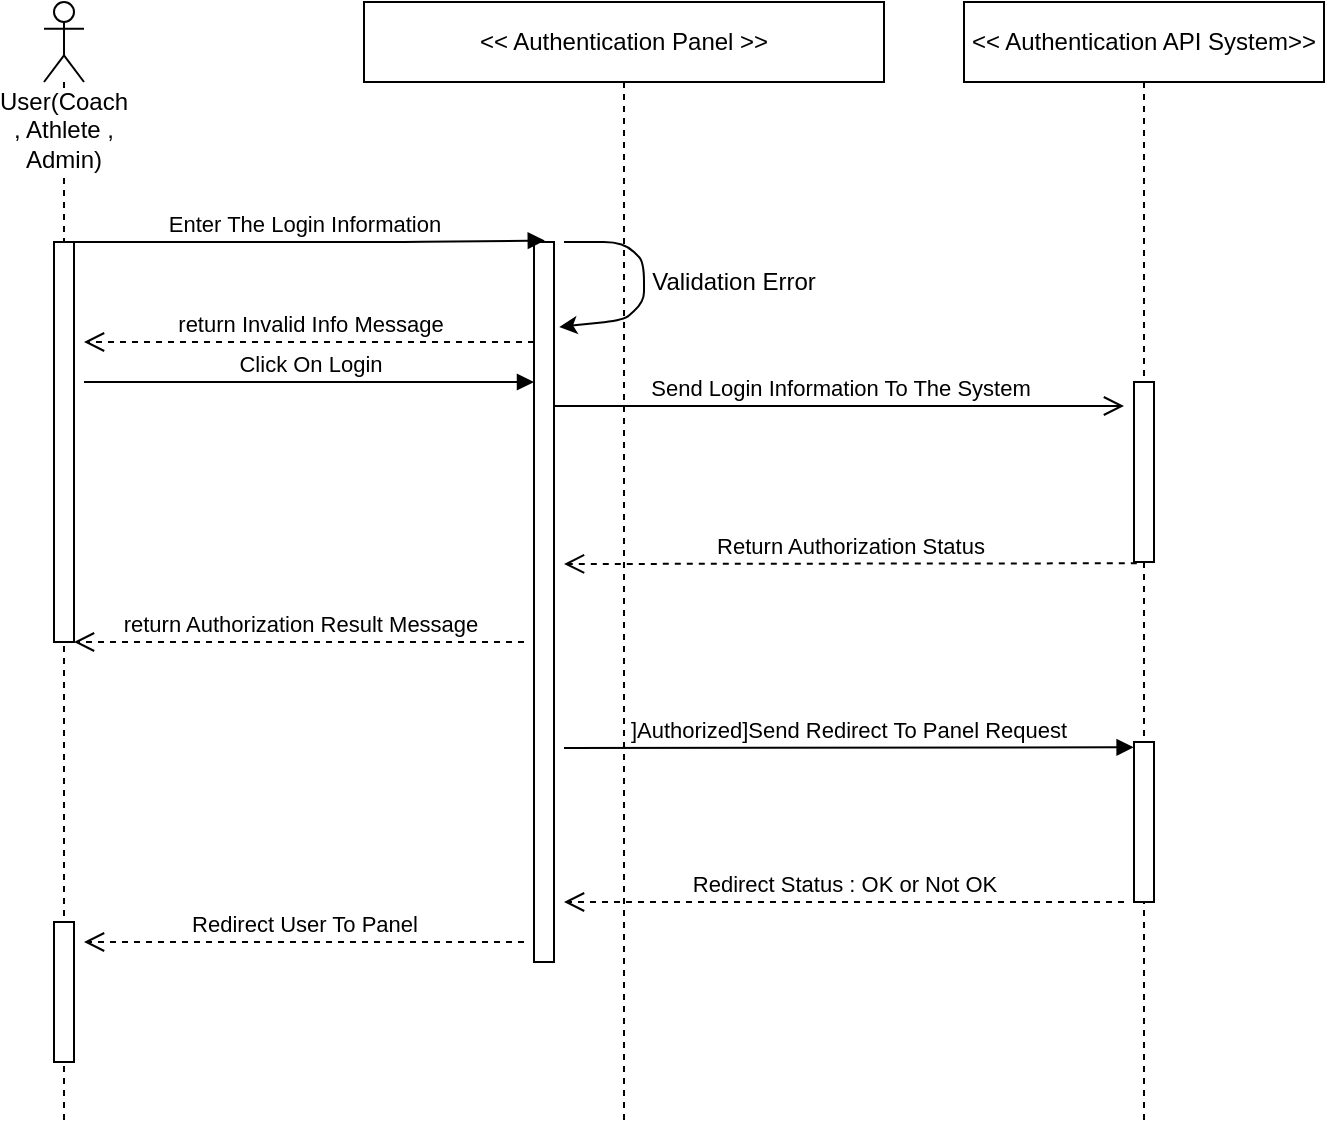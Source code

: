 <mxfile version="12.4.3" type="github" pages="1">
  <diagram id="MWBJoO8W0iGTc28G7V0c" name="Page-1">
    <mxGraphModel dx="1038" dy="548" grid="1" gridSize="10" guides="1" tooltips="1" connect="1" arrows="1" fold="1" page="1" pageScale="1" pageWidth="850" pageHeight="1100" math="0" shadow="0">
      <root>
        <mxCell id="0"/>
        <mxCell id="1" parent="0"/>
        <mxCell id="ce92vtV3I4qPERhwewqX-1" value="User(Coach , Athlete , Admin)" style="shape=umlLifeline;participant=umlActor;perimeter=lifelinePerimeter;whiteSpace=wrap;html=1;container=1;collapsible=0;recursiveResize=0;verticalAlign=top;spacingTop=36;labelBackgroundColor=#ffffff;outlineConnect=0;" parent="1" vertex="1">
          <mxGeometry x="110" y="80" width="20" height="560" as="geometry"/>
        </mxCell>
        <mxCell id="ce92vtV3I4qPERhwewqX-7" value="" style="html=1;points=[];perimeter=orthogonalPerimeter;" parent="ce92vtV3I4qPERhwewqX-1" vertex="1">
          <mxGeometry x="5" y="120" width="10" height="200" as="geometry"/>
        </mxCell>
        <mxCell id="ce92vtV3I4qPERhwewqX-21" value="" style="html=1;points=[];perimeter=orthogonalPerimeter;" parent="ce92vtV3I4qPERhwewqX-1" vertex="1">
          <mxGeometry x="5" y="460" width="10" height="70" as="geometry"/>
        </mxCell>
        <mxCell id="ce92vtV3I4qPERhwewqX-2" value="&amp;lt;&amp;lt; Authentication Panel &amp;gt;&amp;gt;" style="shape=umlLifeline;perimeter=lifelinePerimeter;whiteSpace=wrap;html=1;container=1;collapsible=0;recursiveResize=0;outlineConnect=0;" parent="1" vertex="1">
          <mxGeometry x="270" y="80" width="260" height="560" as="geometry"/>
        </mxCell>
        <mxCell id="ce92vtV3I4qPERhwewqX-9" value="" style="html=1;points=[];perimeter=orthogonalPerimeter;" parent="ce92vtV3I4qPERhwewqX-2" vertex="1">
          <mxGeometry x="85" y="120" width="10" height="360" as="geometry"/>
        </mxCell>
        <mxCell id="ce92vtV3I4qPERhwewqX-23" value="]Authorized]Send Redirect To Panel Request" style="html=1;verticalAlign=bottom;endArrow=block;entryX=-0.02;entryY=0.033;entryDx=0;entryDy=0;entryPerimeter=0;" parent="ce92vtV3I4qPERhwewqX-2" target="ce92vtV3I4qPERhwewqX-22" edge="1">
          <mxGeometry width="80" relative="1" as="geometry">
            <mxPoint x="100" y="373" as="sourcePoint"/>
            <mxPoint x="220" y="380" as="targetPoint"/>
          </mxGeometry>
        </mxCell>
        <mxCell id="tes6nXPCKTqXU3ggMcNv-1" value="" style="endArrow=classic;html=1;exitX=1.5;exitY=0;exitDx=0;exitDy=0;exitPerimeter=0;entryX=1.26;entryY=0.118;entryDx=0;entryDy=0;entryPerimeter=0;" parent="ce92vtV3I4qPERhwewqX-2" source="ce92vtV3I4qPERhwewqX-9" target="ce92vtV3I4qPERhwewqX-9" edge="1">
          <mxGeometry width="50" height="50" relative="1" as="geometry">
            <mxPoint x="130" y="160" as="sourcePoint"/>
            <mxPoint x="130" y="160" as="targetPoint"/>
            <Array as="points">
              <mxPoint x="130" y="120"/>
              <mxPoint x="140" y="130"/>
              <mxPoint x="140" y="150"/>
              <mxPoint x="130" y="159"/>
            </Array>
          </mxGeometry>
        </mxCell>
        <mxCell id="rTUM8TyuQF0acZ92o-qV-3" value="Validation Error" style="text;html=1;strokeColor=none;fillColor=none;align=center;verticalAlign=middle;whiteSpace=wrap;rounded=0;" parent="ce92vtV3I4qPERhwewqX-2" vertex="1">
          <mxGeometry x="130" y="130" width="110" height="20" as="geometry"/>
        </mxCell>
        <mxCell id="ce92vtV3I4qPERhwewqX-8" value="Enter The Login Information" style="html=1;verticalAlign=bottom;endArrow=block;entryX=0.54;entryY=-0.002;entryDx=0;entryDy=0;entryPerimeter=0;" parent="1" source="ce92vtV3I4qPERhwewqX-1" target="ce92vtV3I4qPERhwewqX-9" edge="1">
          <mxGeometry width="80" relative="1" as="geometry">
            <mxPoint x="150" y="200" as="sourcePoint"/>
            <mxPoint x="350" y="200" as="targetPoint"/>
            <Array as="points">
              <mxPoint x="160" y="200"/>
              <mxPoint x="290" y="200"/>
            </Array>
          </mxGeometry>
        </mxCell>
        <mxCell id="ce92vtV3I4qPERhwewqX-10" value="&amp;lt;&amp;lt; Authentication API System&amp;gt;&amp;gt;" style="shape=umlLifeline;perimeter=lifelinePerimeter;whiteSpace=wrap;html=1;container=1;collapsible=0;recursiveResize=0;outlineConnect=0;" parent="1" vertex="1">
          <mxGeometry x="570" y="80" width="180" height="560" as="geometry"/>
        </mxCell>
        <mxCell id="ce92vtV3I4qPERhwewqX-11" value="" style="html=1;points=[];perimeter=orthogonalPerimeter;" parent="ce92vtV3I4qPERhwewqX-10" vertex="1">
          <mxGeometry x="85" y="190" width="10" height="90" as="geometry"/>
        </mxCell>
        <mxCell id="ce92vtV3I4qPERhwewqX-22" value="" style="html=1;points=[];perimeter=orthogonalPerimeter;" parent="ce92vtV3I4qPERhwewqX-10" vertex="1">
          <mxGeometry x="85" y="370" width="10" height="80" as="geometry"/>
        </mxCell>
        <mxCell id="ce92vtV3I4qPERhwewqX-12" value="Click On Login" style="html=1;verticalAlign=bottom;endArrow=block;" parent="1" target="ce92vtV3I4qPERhwewqX-9" edge="1">
          <mxGeometry width="80" relative="1" as="geometry">
            <mxPoint x="130" y="270" as="sourcePoint"/>
            <mxPoint x="210" y="239.5" as="targetPoint"/>
            <Array as="points">
              <mxPoint x="240" y="270"/>
            </Array>
          </mxGeometry>
        </mxCell>
        <mxCell id="ce92vtV3I4qPERhwewqX-13" value="Send Login Information To The System" style="html=1;verticalAlign=bottom;endArrow=open;endSize=8;" parent="1" source="ce92vtV3I4qPERhwewqX-9" edge="1">
          <mxGeometry relative="1" as="geometry">
            <mxPoint x="510" y="270" as="sourcePoint"/>
            <mxPoint x="650" y="282" as="targetPoint"/>
          </mxGeometry>
        </mxCell>
        <mxCell id="ce92vtV3I4qPERhwewqX-17" value="Return Authorization Status" style="html=1;verticalAlign=bottom;endArrow=open;dashed=1;endSize=8;exitX=0.14;exitY=1.007;exitDx=0;exitDy=0;exitPerimeter=0;" parent="1" source="ce92vtV3I4qPERhwewqX-11" edge="1">
          <mxGeometry relative="1" as="geometry">
            <mxPoint x="540" y="340" as="sourcePoint"/>
            <mxPoint x="370" y="361" as="targetPoint"/>
          </mxGeometry>
        </mxCell>
        <mxCell id="ce92vtV3I4qPERhwewqX-18" value="return Authorization Result Message" style="html=1;verticalAlign=bottom;endArrow=open;dashed=1;endSize=8;" parent="1" target="ce92vtV3I4qPERhwewqX-7" edge="1">
          <mxGeometry relative="1" as="geometry">
            <mxPoint x="350" y="400" as="sourcePoint"/>
            <mxPoint x="210" y="350" as="targetPoint"/>
          </mxGeometry>
        </mxCell>
        <mxCell id="ce92vtV3I4qPERhwewqX-24" value="Redirect Status : OK or Not OK" style="html=1;verticalAlign=bottom;endArrow=open;dashed=1;endSize=8;" parent="1" edge="1">
          <mxGeometry relative="1" as="geometry">
            <mxPoint x="650" y="530" as="sourcePoint"/>
            <mxPoint x="370" y="530" as="targetPoint"/>
          </mxGeometry>
        </mxCell>
        <mxCell id="ce92vtV3I4qPERhwewqX-25" value="Redirect User To Panel" style="html=1;verticalAlign=bottom;endArrow=open;dashed=1;endSize=8;" parent="1" edge="1">
          <mxGeometry relative="1" as="geometry">
            <mxPoint x="350" y="550" as="sourcePoint"/>
            <mxPoint x="130" y="550" as="targetPoint"/>
          </mxGeometry>
        </mxCell>
        <mxCell id="tes6nXPCKTqXU3ggMcNv-3" value="return Invalid Info Message" style="html=1;verticalAlign=bottom;endArrow=open;dashed=1;endSize=8;" parent="1" edge="1">
          <mxGeometry relative="1" as="geometry">
            <mxPoint x="355" y="250" as="sourcePoint"/>
            <mxPoint x="130" y="250" as="targetPoint"/>
          </mxGeometry>
        </mxCell>
      </root>
    </mxGraphModel>
  </diagram>
</mxfile>
